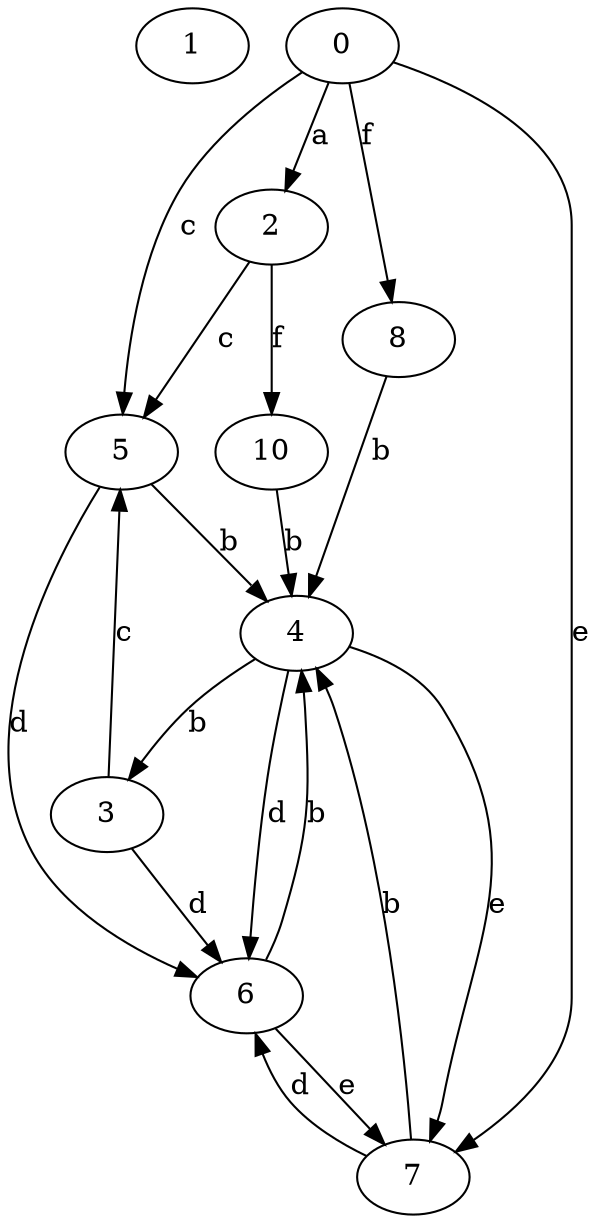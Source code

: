 strict digraph  {
1;
2;
3;
4;
5;
0;
6;
7;
8;
10;
2 -> 5  [label=c];
2 -> 10  [label=f];
3 -> 5  [label=c];
3 -> 6  [label=d];
4 -> 3  [label=b];
4 -> 6  [label=d];
4 -> 7  [label=e];
5 -> 4  [label=b];
5 -> 6  [label=d];
0 -> 2  [label=a];
0 -> 5  [label=c];
0 -> 7  [label=e];
0 -> 8  [label=f];
6 -> 4  [label=b];
6 -> 7  [label=e];
7 -> 4  [label=b];
7 -> 6  [label=d];
8 -> 4  [label=b];
10 -> 4  [label=b];
}
